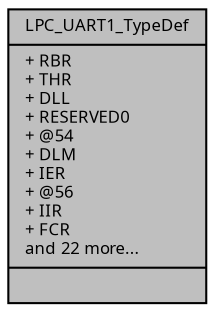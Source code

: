 digraph "LPC_UART1_TypeDef"
{
  edge [fontname="Sans",fontsize="8",labelfontname="Sans",labelfontsize="8"];
  node [fontname="Sans",fontsize="8",shape=record];
  Node1 [label="{LPC_UART1_TypeDef\n|+ RBR\l+ THR\l+ DLL\l+ RESERVED0\l+ @54\l+ DLM\l+ IER\l+ @56\l+ IIR\l+ FCR\land 22 more...\l|}",height=0.2,width=0.4,color="black", fillcolor="grey75", style="filled", fontcolor="black"];
}
